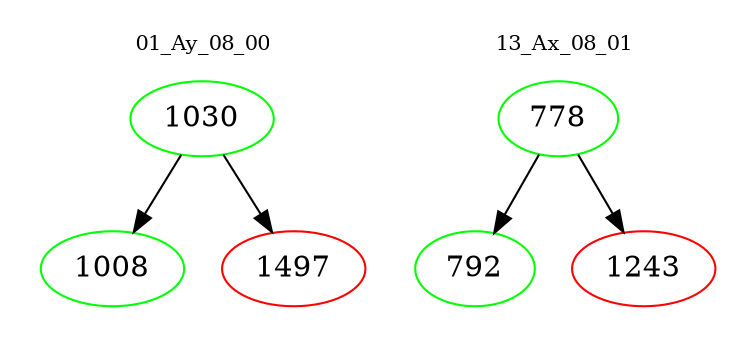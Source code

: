 digraph{
subgraph cluster_0 {
color = white
label = "01_Ay_08_00";
fontsize=10;
T0_1030 [label="1030", color="green"]
T0_1030 -> T0_1008 [color="black"]
T0_1008 [label="1008", color="green"]
T0_1030 -> T0_1497 [color="black"]
T0_1497 [label="1497", color="red"]
}
subgraph cluster_1 {
color = white
label = "13_Ax_08_01";
fontsize=10;
T1_778 [label="778", color="green"]
T1_778 -> T1_792 [color="black"]
T1_792 [label="792", color="green"]
T1_778 -> T1_1243 [color="black"]
T1_1243 [label="1243", color="red"]
}
}

